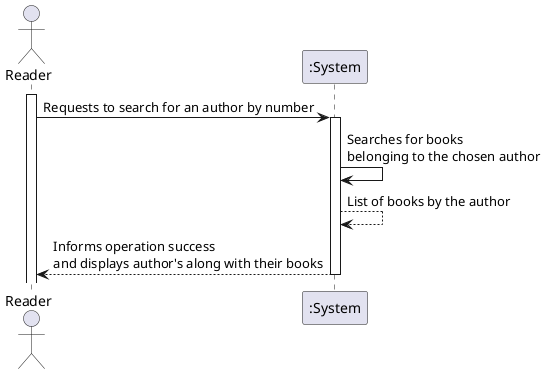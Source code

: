 @startuml
'autonumber'

actor "Reader" as Reader
participant ":System" as System

activate Reader

Reader -> System: Requests to search for an author by number
activate System
System -> System: Searches for books\nbelonging to the chosen author
System --> System: List of books by the author
System --> Reader: Informs operation success\nand displays author's along with their books
deactivate System
@enduml
